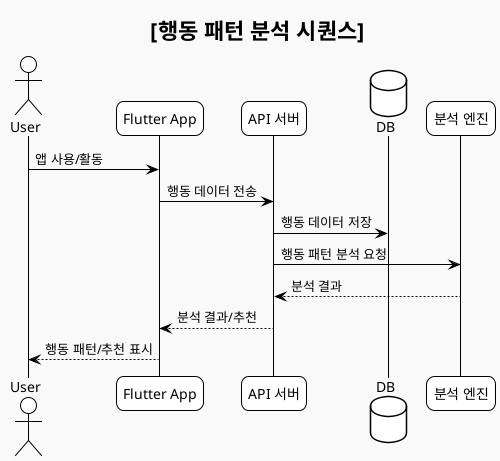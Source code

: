 @startuml
!theme plain
skinparam componentStyle uml2
skinparam shadowing false
skinparam roundcorner 15
skinparam monochrome true
skinparam backgroundColor #F9F9F9
skinparam ArrowColor Black
skinparam ArrowFontColor Black
skinparam defaultFontName "Nanum Gothic"

title [행동 패턴 분석 시퀀스]

actor User
participant "Flutter App" as FE
participant "API 서버" as API
database "DB" as DB
participant "분석 엔진" as Analyzer

User -> FE : 앱 사용/활동
FE -> API : 행동 데이터 전송
API -> DB : 행동 데이터 저장
API -> Analyzer : 행동 패턴 분석 요청
Analyzer --> API : 분석 결과
API --> FE : 분석 결과/추천
FE --> User : 행동 패턴/추천 표시
@enduml
